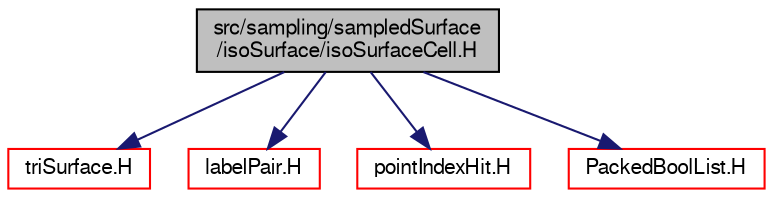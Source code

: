 digraph "src/sampling/sampledSurface/isoSurface/isoSurfaceCell.H"
{
  bgcolor="transparent";
  edge [fontname="FreeSans",fontsize="10",labelfontname="FreeSans",labelfontsize="10"];
  node [fontname="FreeSans",fontsize="10",shape=record];
  Node0 [label="src/sampling/sampledSurface\l/isoSurface/isoSurfaceCell.H",height=0.2,width=0.4,color="black", fillcolor="grey75", style="filled", fontcolor="black"];
  Node0 -> Node1 [color="midnightblue",fontsize="10",style="solid",fontname="FreeSans"];
  Node1 [label="triSurface.H",height=0.2,width=0.4,color="red",URL="$a17024.html"];
  Node0 -> Node166 [color="midnightblue",fontsize="10",style="solid",fontname="FreeSans"];
  Node166 [label="labelPair.H",height=0.2,width=0.4,color="red",URL="$a12431.html"];
  Node0 -> Node168 [color="midnightblue",fontsize="10",style="solid",fontname="FreeSans"];
  Node168 [label="pointIndexHit.H",height=0.2,width=0.4,color="red",URL="$a12041.html"];
  Node0 -> Node170 [color="midnightblue",fontsize="10",style="solid",fontname="FreeSans"];
  Node170 [label="PackedBoolList.H",height=0.2,width=0.4,color="red",URL="$a08696.html"];
}
